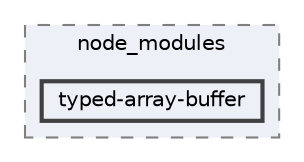 digraph "pkiclassroomrescheduler/src/main/frontend/node_modules/typed-array-buffer"
{
 // LATEX_PDF_SIZE
  bgcolor="transparent";
  edge [fontname=Helvetica,fontsize=10,labelfontname=Helvetica,labelfontsize=10];
  node [fontname=Helvetica,fontsize=10,shape=box,height=0.2,width=0.4];
  compound=true
  subgraph clusterdir_72953eda66ccb3a2722c28e1c3e6c23b {
    graph [ bgcolor="#edf0f7", pencolor="grey50", label="node_modules", fontname=Helvetica,fontsize=10 style="filled,dashed", URL="dir_72953eda66ccb3a2722c28e1c3e6c23b.html",tooltip=""]
  dir_a69bf7b0659483a96100028e71fe9fb1 [label="typed-array-buffer", fillcolor="#edf0f7", color="grey25", style="filled,bold", URL="dir_a69bf7b0659483a96100028e71fe9fb1.html",tooltip=""];
  }
}
